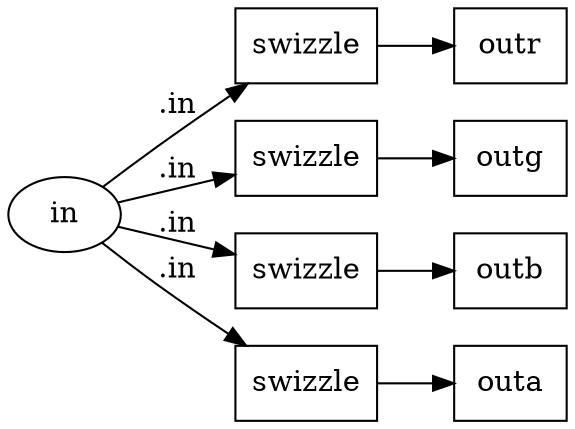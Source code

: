 digraph {
  rankdir = LR;
    NG_separate4_color4_N_r_color4 [label= "swizzle"];
    NG_separate4_color4_N_r_color4[shape = box];
    NG_separate4_color4_N_r_color4 ->     NG_separate4_color4_outr;
    NG_separate4_color4_outr [label= "outr"];
    NG_separate4_color4_outr[shape = box]; 
    NG_separate4_color4_inINT [label="in"];
    NG_separate4_color4_inINT [shape = ellipse];
    NG_separate4_color4_N_r_color4 [label="swizzle"];
    NG_separate4_color4_inINT -> NG_separate4_color4_N_r_color4 [label=".in"];
    NG_separate4_color4_N_g_color4 [label= "swizzle"];
    NG_separate4_color4_N_g_color4[shape = box];
    NG_separate4_color4_N_g_color4 ->     NG_separate4_color4_outg;
    NG_separate4_color4_outg [label= "outg"];
    NG_separate4_color4_outg[shape = box]; 
    NG_separate4_color4_inINT [label="in"];
    NG_separate4_color4_inINT [shape = ellipse];
    NG_separate4_color4_N_g_color4 [label="swizzle"];
    NG_separate4_color4_inINT -> NG_separate4_color4_N_g_color4 [label=".in"];
    NG_separate4_color4_N_b_color4 [label= "swizzle"];
    NG_separate4_color4_N_b_color4[shape = box];
    NG_separate4_color4_N_b_color4 ->     NG_separate4_color4_outb;
    NG_separate4_color4_outb [label= "outb"];
    NG_separate4_color4_outb[shape = box]; 
    NG_separate4_color4_inINT [label="in"];
    NG_separate4_color4_inINT [shape = ellipse];
    NG_separate4_color4_N_b_color4 [label="swizzle"];
    NG_separate4_color4_inINT -> NG_separate4_color4_N_b_color4 [label=".in"];
    NG_separate4_color4_N_a_color4 [label= "swizzle"];
    NG_separate4_color4_N_a_color4[shape = box];
    NG_separate4_color4_N_a_color4 ->     NG_separate4_color4_outa;
    NG_separate4_color4_outa [label= "outa"];
    NG_separate4_color4_outa[shape = box]; 
    NG_separate4_color4_inINT [label="in"];
    NG_separate4_color4_inINT [shape = ellipse];
    NG_separate4_color4_N_a_color4 [label="swizzle"];
    NG_separate4_color4_inINT -> NG_separate4_color4_N_a_color4 [label=".in"];
}
